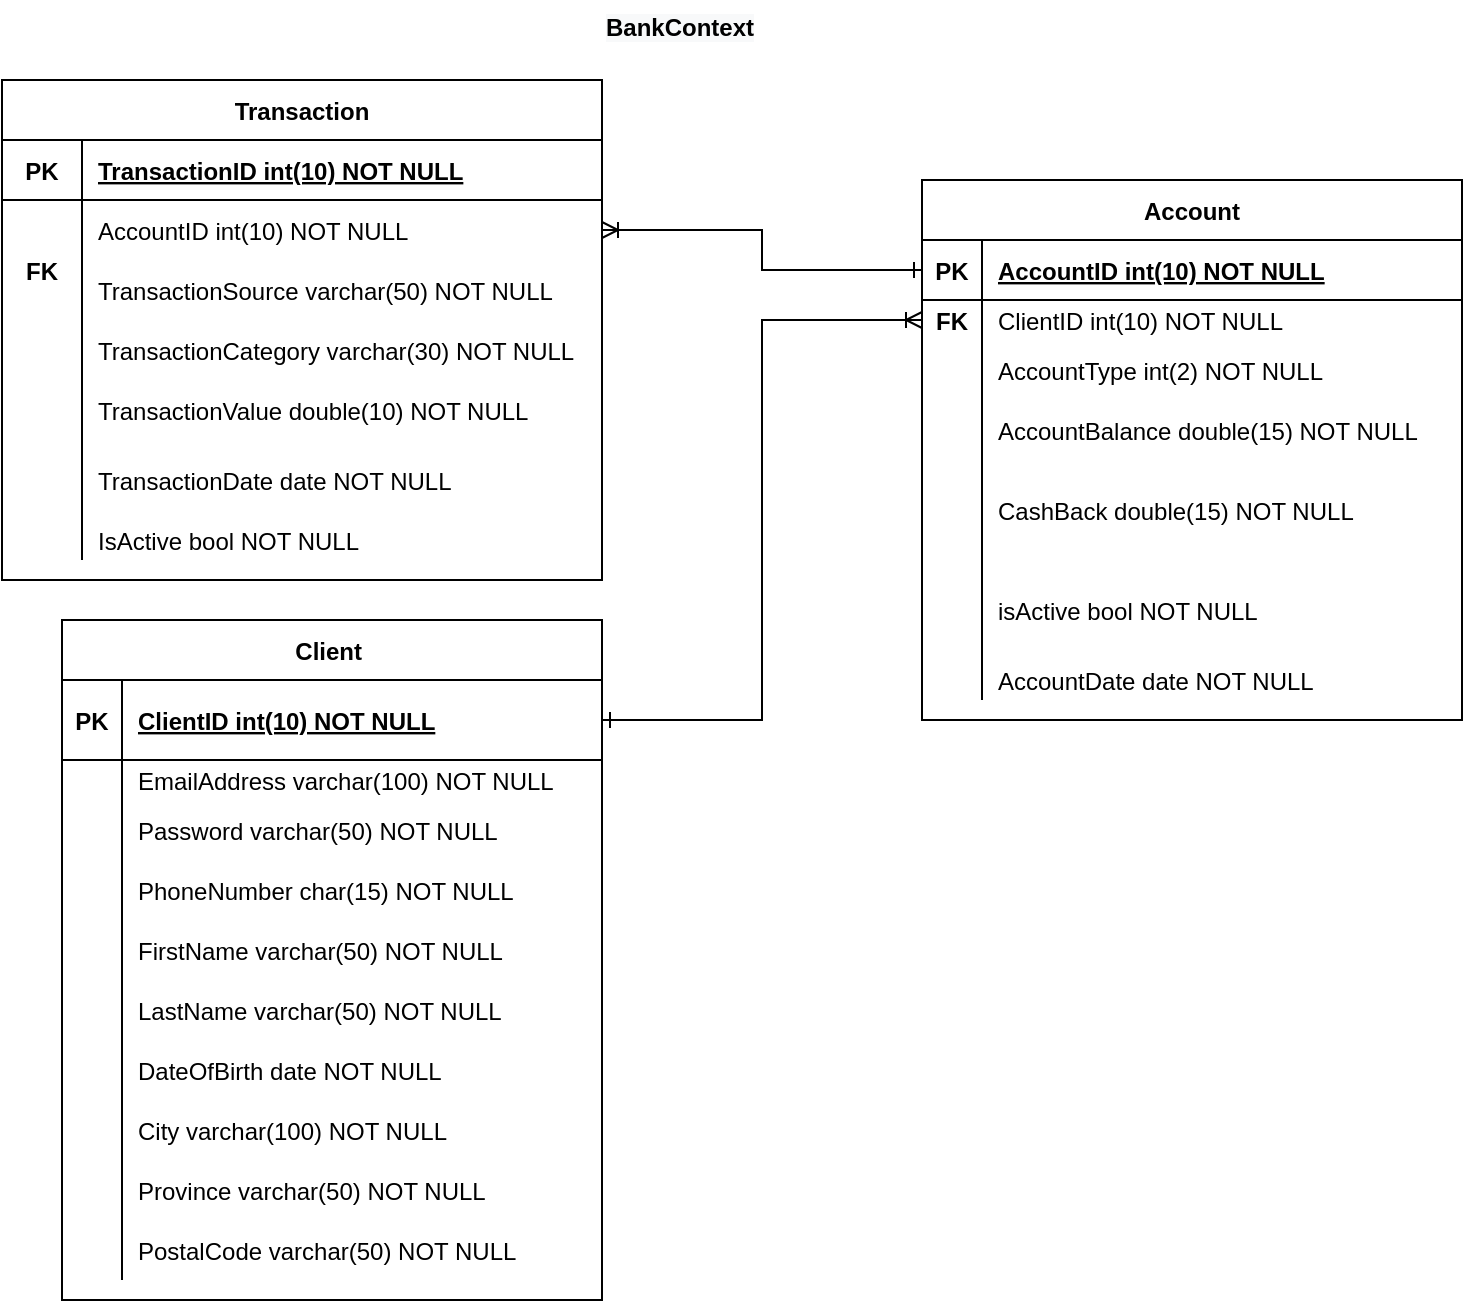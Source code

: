 <mxfile version="13.9.9" type="device"><diagram id="R2lEEEUBdFMjLlhIrx00" name="Page-1"><mxGraphModel dx="1707" dy="987" grid="1" gridSize="10" guides="1" tooltips="1" connect="1" arrows="1" fold="1" page="1" pageScale="1" pageWidth="850" pageHeight="1100" math="0" shadow="0" extFonts="Permanent Marker^https://fonts.googleapis.com/css?family=Permanent+Marker"><root><mxCell id="0"/><mxCell id="1" parent="0"/><mxCell id="C-vyLk0tnHw3VtMMgP7b-2" value="Transaction" style="shape=table;startSize=30;container=1;collapsible=1;childLayout=tableLayout;fixedRows=1;rowLines=0;fontStyle=1;align=center;resizeLast=1;" parent="1" vertex="1"><mxGeometry x="90" y="330" width="300" height="250" as="geometry"/></mxCell><mxCell id="C-vyLk0tnHw3VtMMgP7b-3" value="" style="shape=partialRectangle;collapsible=0;dropTarget=0;pointerEvents=0;fillColor=none;points=[[0,0.5],[1,0.5]];portConstraint=eastwest;top=0;left=0;right=0;bottom=1;" parent="C-vyLk0tnHw3VtMMgP7b-2" vertex="1"><mxGeometry y="30" width="300" height="30" as="geometry"/></mxCell><mxCell id="C-vyLk0tnHw3VtMMgP7b-4" value="PK" style="shape=partialRectangle;overflow=hidden;connectable=0;fillColor=none;top=0;left=0;bottom=0;right=0;fontStyle=1;" parent="C-vyLk0tnHw3VtMMgP7b-3" vertex="1"><mxGeometry width="40" height="30" as="geometry"/></mxCell><mxCell id="C-vyLk0tnHw3VtMMgP7b-5" value="TransactionID int(10) NOT NULL " style="shape=partialRectangle;overflow=hidden;connectable=0;fillColor=none;top=0;left=0;bottom=0;right=0;align=left;spacingLeft=6;fontStyle=5;" parent="C-vyLk0tnHw3VtMMgP7b-3" vertex="1"><mxGeometry x="40" width="260" height="30" as="geometry"/></mxCell><mxCell id="C-vyLk0tnHw3VtMMgP7b-9" value="" style="shape=partialRectangle;collapsible=0;dropTarget=0;pointerEvents=0;fillColor=none;points=[[0,0.5],[1,0.5]];portConstraint=eastwest;top=0;left=0;right=0;bottom=0;" parent="C-vyLk0tnHw3VtMMgP7b-2" vertex="1"><mxGeometry y="60" width="300" height="30" as="geometry"/></mxCell><mxCell id="C-vyLk0tnHw3VtMMgP7b-10" value="" style="shape=partialRectangle;overflow=hidden;connectable=0;fillColor=none;top=0;left=0;bottom=0;right=0;" parent="C-vyLk0tnHw3VtMMgP7b-9" vertex="1"><mxGeometry width="40" height="30" as="geometry"/></mxCell><mxCell id="C-vyLk0tnHw3VtMMgP7b-11" value="AccountID int(10) NOT NULL" style="shape=partialRectangle;overflow=hidden;connectable=0;fillColor=none;top=0;left=0;bottom=0;right=0;align=left;spacingLeft=6;" parent="C-vyLk0tnHw3VtMMgP7b-9" vertex="1"><mxGeometry x="40" width="260" height="30" as="geometry"/></mxCell><mxCell id="YrNoyx_0j4bPCNiUVQTW-1" value="" style="shape=partialRectangle;collapsible=0;dropTarget=0;pointerEvents=0;fillColor=none;points=[[0,0.5],[1,0.5]];portConstraint=eastwest;top=0;left=0;right=0;bottom=0;" parent="C-vyLk0tnHw3VtMMgP7b-2" vertex="1"><mxGeometry y="90" width="300" height="30" as="geometry"/></mxCell><mxCell id="YrNoyx_0j4bPCNiUVQTW-2" value="" style="shape=partialRectangle;overflow=hidden;connectable=0;fillColor=none;top=0;left=0;bottom=0;right=0;" parent="YrNoyx_0j4bPCNiUVQTW-1" vertex="1"><mxGeometry width="40" height="30" as="geometry"/></mxCell><mxCell id="YrNoyx_0j4bPCNiUVQTW-3" value="TransactionSource varchar(50) NOT NULL" style="shape=partialRectangle;overflow=hidden;connectable=0;fillColor=none;top=0;left=0;bottom=0;right=0;align=left;spacingLeft=6;" parent="YrNoyx_0j4bPCNiUVQTW-1" vertex="1"><mxGeometry x="40" width="260" height="30" as="geometry"/></mxCell><mxCell id="YrNoyx_0j4bPCNiUVQTW-4" value="" style="shape=partialRectangle;collapsible=0;dropTarget=0;pointerEvents=0;fillColor=none;points=[[0,0.5],[1,0.5]];portConstraint=eastwest;top=0;left=0;right=0;bottom=0;" parent="C-vyLk0tnHw3VtMMgP7b-2" vertex="1"><mxGeometry y="120" width="300" height="30" as="geometry"/></mxCell><mxCell id="YrNoyx_0j4bPCNiUVQTW-5" value="" style="shape=partialRectangle;overflow=hidden;connectable=0;fillColor=none;top=0;left=0;bottom=0;right=0;" parent="YrNoyx_0j4bPCNiUVQTW-4" vertex="1"><mxGeometry width="40" height="30" as="geometry"/></mxCell><mxCell id="YrNoyx_0j4bPCNiUVQTW-6" value="TransactionCategory varchar(30) NOT NULL" style="shape=partialRectangle;overflow=hidden;connectable=0;fillColor=none;top=0;left=0;bottom=0;right=0;align=left;spacingLeft=6;" parent="YrNoyx_0j4bPCNiUVQTW-4" vertex="1"><mxGeometry x="40" width="260" height="30" as="geometry"/></mxCell><mxCell id="f1CzLQFtzpNZH9mLoO9q-1" value="" style="shape=partialRectangle;collapsible=0;dropTarget=0;pointerEvents=0;fillColor=none;points=[[0,0.5],[1,0.5]];portConstraint=eastwest;top=0;left=0;right=0;bottom=0;" parent="C-vyLk0tnHw3VtMMgP7b-2" vertex="1"><mxGeometry y="150" width="300" height="30" as="geometry"/></mxCell><mxCell id="f1CzLQFtzpNZH9mLoO9q-2" value="" style="shape=partialRectangle;overflow=hidden;connectable=0;fillColor=none;top=0;left=0;bottom=0;right=0;" parent="f1CzLQFtzpNZH9mLoO9q-1" vertex="1"><mxGeometry width="40" height="30" as="geometry"/></mxCell><mxCell id="f1CzLQFtzpNZH9mLoO9q-3" value="TransactionValue double(10) NOT NULL" style="shape=partialRectangle;overflow=hidden;connectable=0;fillColor=none;top=0;left=0;bottom=0;right=0;align=left;spacingLeft=6;" parent="f1CzLQFtzpNZH9mLoO9q-1" vertex="1"><mxGeometry x="40" width="260" height="30" as="geometry"/></mxCell><mxCell id="0npAXtoozI20fQjHSsc6-30" value="" style="shape=partialRectangle;collapsible=0;dropTarget=0;pointerEvents=0;fillColor=none;points=[[0,0.5],[1,0.5]];portConstraint=eastwest;top=0;left=0;right=0;bottom=0;" parent="C-vyLk0tnHw3VtMMgP7b-2" vertex="1"><mxGeometry y="180" width="300" height="40" as="geometry"/></mxCell><mxCell id="0npAXtoozI20fQjHSsc6-31" value="" style="shape=partialRectangle;overflow=hidden;connectable=0;fillColor=none;top=0;left=0;bottom=0;right=0;" parent="0npAXtoozI20fQjHSsc6-30" vertex="1"><mxGeometry width="40" height="40" as="geometry"/></mxCell><mxCell id="0npAXtoozI20fQjHSsc6-32" value="TransactionDate date NOT NULL" style="shape=partialRectangle;overflow=hidden;connectable=0;fillColor=none;top=0;left=0;bottom=0;right=0;align=left;spacingLeft=6;" parent="0npAXtoozI20fQjHSsc6-30" vertex="1"><mxGeometry x="40" width="260" height="40" as="geometry"/></mxCell><mxCell id="5NFy1DNejazOrGUe1iZQ-1" value="" style="shape=partialRectangle;collapsible=0;dropTarget=0;pointerEvents=0;fillColor=none;points=[[0,0.5],[1,0.5]];portConstraint=eastwest;top=0;left=0;right=0;bottom=0;" vertex="1" parent="C-vyLk0tnHw3VtMMgP7b-2"><mxGeometry y="220" width="300" height="20" as="geometry"/></mxCell><mxCell id="5NFy1DNejazOrGUe1iZQ-2" value="" style="shape=partialRectangle;overflow=hidden;connectable=0;fillColor=none;top=0;left=0;bottom=0;right=0;" vertex="1" parent="5NFy1DNejazOrGUe1iZQ-1"><mxGeometry width="40" height="20" as="geometry"/></mxCell><mxCell id="5NFy1DNejazOrGUe1iZQ-3" value="IsActive bool NOT NULL" style="shape=partialRectangle;overflow=hidden;connectable=0;fillColor=none;top=0;left=0;bottom=0;right=0;align=left;spacingLeft=6;" vertex="1" parent="5NFy1DNejazOrGUe1iZQ-1"><mxGeometry x="40" width="260" height="20" as="geometry"/></mxCell><mxCell id="E05-xjs0jxcmi8sBBkdt-1" value="Account" style="shape=table;startSize=30;container=1;collapsible=1;childLayout=tableLayout;fixedRows=1;rowLines=0;fontStyle=1;align=center;resizeLast=1;" parent="1" vertex="1"><mxGeometry x="550" y="380" width="270" height="270" as="geometry"/></mxCell><mxCell id="E05-xjs0jxcmi8sBBkdt-2" value="" style="shape=partialRectangle;collapsible=0;dropTarget=0;pointerEvents=0;fillColor=none;points=[[0,0.5],[1,0.5]];portConstraint=eastwest;top=0;left=0;right=0;bottom=1;" parent="E05-xjs0jxcmi8sBBkdt-1" vertex="1"><mxGeometry y="30" width="270" height="30" as="geometry"/></mxCell><mxCell id="E05-xjs0jxcmi8sBBkdt-3" value="PK" style="shape=partialRectangle;overflow=hidden;connectable=0;fillColor=none;top=0;left=0;bottom=0;right=0;fontStyle=1;" parent="E05-xjs0jxcmi8sBBkdt-2" vertex="1"><mxGeometry width="30" height="30" as="geometry"/></mxCell><mxCell id="E05-xjs0jxcmi8sBBkdt-4" value="AccountID int(10) NOT NULL " style="shape=partialRectangle;overflow=hidden;connectable=0;fillColor=none;top=0;left=0;bottom=0;right=0;align=left;spacingLeft=6;fontStyle=5;" parent="E05-xjs0jxcmi8sBBkdt-2" vertex="1"><mxGeometry x="30" width="240" height="30" as="geometry"/></mxCell><mxCell id="E05-xjs0jxcmi8sBBkdt-5" value="" style="shape=partialRectangle;collapsible=0;dropTarget=0;pointerEvents=0;fillColor=none;points=[[0,0.5],[1,0.5]];portConstraint=eastwest;top=0;left=0;right=0;bottom=0;" parent="E05-xjs0jxcmi8sBBkdt-1" vertex="1"><mxGeometry y="60" width="270" height="20" as="geometry"/></mxCell><mxCell id="E05-xjs0jxcmi8sBBkdt-6" value="" style="shape=partialRectangle;overflow=hidden;connectable=0;fillColor=none;top=0;left=0;bottom=0;right=0;" parent="E05-xjs0jxcmi8sBBkdt-5" vertex="1"><mxGeometry width="30" height="20" as="geometry"/></mxCell><mxCell id="E05-xjs0jxcmi8sBBkdt-7" value="ClientID int(10) NOT NULL" style="shape=partialRectangle;overflow=hidden;connectable=0;fillColor=none;top=0;left=0;bottom=0;right=0;align=left;spacingLeft=6;" parent="E05-xjs0jxcmi8sBBkdt-5" vertex="1"><mxGeometry x="30" width="240" height="20" as="geometry"/></mxCell><mxCell id="E05-xjs0jxcmi8sBBkdt-17" value="" style="shape=partialRectangle;collapsible=0;dropTarget=0;pointerEvents=0;fillColor=none;points=[[0,0.5],[1,0.5]];portConstraint=eastwest;top=0;left=0;right=0;bottom=0;" parent="E05-xjs0jxcmi8sBBkdt-1" vertex="1"><mxGeometry y="80" width="270" height="30" as="geometry"/></mxCell><mxCell id="E05-xjs0jxcmi8sBBkdt-18" value="" style="shape=partialRectangle;overflow=hidden;connectable=0;fillColor=none;top=0;left=0;bottom=0;right=0;" parent="E05-xjs0jxcmi8sBBkdt-17" vertex="1"><mxGeometry width="30" height="30" as="geometry"/></mxCell><mxCell id="E05-xjs0jxcmi8sBBkdt-19" value="AccountType int(2) NOT NULL" style="shape=partialRectangle;overflow=hidden;connectable=0;fillColor=none;top=0;left=0;bottom=0;right=0;align=left;spacingLeft=6;" parent="E05-xjs0jxcmi8sBBkdt-17" vertex="1"><mxGeometry x="30" width="240" height="30" as="geometry"/></mxCell><mxCell id="E05-xjs0jxcmi8sBBkdt-20" value="" style="shape=partialRectangle;collapsible=0;dropTarget=0;pointerEvents=0;fillColor=none;points=[[0,0.5],[1,0.5]];portConstraint=eastwest;top=0;left=0;right=0;bottom=0;" parent="E05-xjs0jxcmi8sBBkdt-1" vertex="1"><mxGeometry y="110" width="270" height="30" as="geometry"/></mxCell><mxCell id="E05-xjs0jxcmi8sBBkdt-21" value="" style="shape=partialRectangle;overflow=hidden;connectable=0;fillColor=none;top=0;left=0;bottom=0;right=0;" parent="E05-xjs0jxcmi8sBBkdt-20" vertex="1"><mxGeometry width="30" height="30" as="geometry"/></mxCell><mxCell id="E05-xjs0jxcmi8sBBkdt-22" value="AccountBalance double(15) NOT NULL" style="shape=partialRectangle;overflow=hidden;connectable=0;fillColor=none;top=0;left=0;bottom=0;right=0;align=left;spacingLeft=6;" parent="E05-xjs0jxcmi8sBBkdt-20" vertex="1"><mxGeometry x="30" width="240" height="30" as="geometry"/></mxCell><mxCell id="E05-xjs0jxcmi8sBBkdt-23" value="" style="shape=partialRectangle;collapsible=0;dropTarget=0;pointerEvents=0;fillColor=none;points=[[0,0.5],[1,0.5]];portConstraint=eastwest;top=0;left=0;right=0;bottom=0;" parent="E05-xjs0jxcmi8sBBkdt-1" vertex="1"><mxGeometry y="140" width="270" height="50" as="geometry"/></mxCell><mxCell id="E05-xjs0jxcmi8sBBkdt-24" value="" style="shape=partialRectangle;overflow=hidden;connectable=0;fillColor=none;top=0;left=0;bottom=0;right=0;" parent="E05-xjs0jxcmi8sBBkdt-23" vertex="1"><mxGeometry width="30" height="50" as="geometry"/></mxCell><mxCell id="E05-xjs0jxcmi8sBBkdt-25" value="CashBack double(15) NOT NULL" style="shape=partialRectangle;overflow=hidden;connectable=0;fillColor=none;top=0;left=0;bottom=0;right=0;align=left;spacingLeft=6;" parent="E05-xjs0jxcmi8sBBkdt-23" vertex="1"><mxGeometry x="30" width="240" height="50" as="geometry"/></mxCell><mxCell id="0npAXtoozI20fQjHSsc6-33" value="" style="shape=partialRectangle;collapsible=0;dropTarget=0;pointerEvents=0;fillColor=none;points=[[0,0.5],[1,0.5]];portConstraint=eastwest;top=0;left=0;right=0;bottom=0;" parent="E05-xjs0jxcmi8sBBkdt-1" vertex="1"><mxGeometry y="190" width="270" height="50" as="geometry"/></mxCell><mxCell id="0npAXtoozI20fQjHSsc6-34" value="" style="shape=partialRectangle;overflow=hidden;connectable=0;fillColor=none;top=0;left=0;bottom=0;right=0;" parent="0npAXtoozI20fQjHSsc6-33" vertex="1"><mxGeometry width="30" height="50" as="geometry"/></mxCell><mxCell id="0npAXtoozI20fQjHSsc6-35" value="isActive bool NOT NULL" style="shape=partialRectangle;overflow=hidden;connectable=0;fillColor=none;top=0;left=0;bottom=0;right=0;align=left;spacingLeft=6;" parent="0npAXtoozI20fQjHSsc6-33" vertex="1"><mxGeometry x="30" width="240" height="50" as="geometry"/></mxCell><mxCell id="-81avTc9nmeSLnqm0dgR-1" value="" style="shape=partialRectangle;collapsible=0;dropTarget=0;pointerEvents=0;fillColor=none;points=[[0,0.5],[1,0.5]];portConstraint=eastwest;top=0;left=0;right=0;bottom=0;" parent="E05-xjs0jxcmi8sBBkdt-1" vertex="1"><mxGeometry y="240" width="270" height="20" as="geometry"/></mxCell><mxCell id="-81avTc9nmeSLnqm0dgR-2" value="" style="shape=partialRectangle;overflow=hidden;connectable=0;fillColor=none;top=0;left=0;bottom=0;right=0;" parent="-81avTc9nmeSLnqm0dgR-1" vertex="1"><mxGeometry width="30" height="20" as="geometry"/></mxCell><mxCell id="-81avTc9nmeSLnqm0dgR-3" value="AccountDate date NOT NULL" style="shape=partialRectangle;overflow=hidden;connectable=0;fillColor=none;top=0;left=0;bottom=0;right=0;align=left;spacingLeft=6;" parent="-81avTc9nmeSLnqm0dgR-1" vertex="1"><mxGeometry x="30" width="240" height="20" as="geometry"/></mxCell><mxCell id="E05-xjs0jxcmi8sBBkdt-32" value="FK" style="shape=partialRectangle;overflow=hidden;connectable=0;fillColor=none;top=0;left=0;bottom=0;right=0;fontStyle=1;" parent="1" vertex="1"><mxGeometry x="90" y="410" width="40" height="30" as="geometry"/></mxCell><mxCell id="E05-xjs0jxcmi8sBBkdt-33" style="edgeStyle=orthogonalEdgeStyle;rounded=0;orthogonalLoop=1;jettySize=auto;html=1;exitX=0;exitY=0.5;exitDx=0;exitDy=0;entryX=1;entryY=0.5;entryDx=0;entryDy=0;endArrow=ERoneToMany;endFill=0;startArrow=ERone;startFill=0;" parent="1" source="E05-xjs0jxcmi8sBBkdt-2" target="C-vyLk0tnHw3VtMMgP7b-9" edge="1"><mxGeometry relative="1" as="geometry"/></mxCell><mxCell id="0npAXtoozI20fQjHSsc6-29" style="edgeStyle=orthogonalEdgeStyle;rounded=0;orthogonalLoop=1;jettySize=auto;html=1;exitX=1;exitY=0.5;exitDx=0;exitDy=0;entryX=0;entryY=0.5;entryDx=0;entryDy=0;endArrow=ERoneToMany;endFill=0;startArrow=ERone;startFill=0;" parent="1" source="0npAXtoozI20fQjHSsc6-2" target="E05-xjs0jxcmi8sBBkdt-5" edge="1"><mxGeometry relative="1" as="geometry"><mxPoint x="600" y="654.97" as="sourcePoint"/><mxPoint x="450" y="669.97" as="targetPoint"/></mxGeometry></mxCell><mxCell id="0npAXtoozI20fQjHSsc6-1" value="Client " style="shape=table;startSize=30;container=1;collapsible=1;childLayout=tableLayout;fixedRows=1;rowLines=0;fontStyle=1;align=center;resizeLast=1;" parent="1" vertex="1"><mxGeometry x="120" y="600" width="270" height="340.0" as="geometry"/></mxCell><mxCell id="0npAXtoozI20fQjHSsc6-2" value="" style="shape=partialRectangle;collapsible=0;dropTarget=0;pointerEvents=0;fillColor=none;points=[[0,0.5],[1,0.5]];portConstraint=eastwest;top=0;left=0;right=0;bottom=1;" parent="0npAXtoozI20fQjHSsc6-1" vertex="1"><mxGeometry y="30" width="270" height="40" as="geometry"/></mxCell><mxCell id="0npAXtoozI20fQjHSsc6-3" value="PK" style="shape=partialRectangle;overflow=hidden;connectable=0;fillColor=none;top=0;left=0;bottom=0;right=0;fontStyle=1;" parent="0npAXtoozI20fQjHSsc6-2" vertex="1"><mxGeometry width="30" height="40" as="geometry"/></mxCell><mxCell id="0npAXtoozI20fQjHSsc6-4" value="ClientID int(10) NOT NULL " style="shape=partialRectangle;overflow=hidden;connectable=0;fillColor=none;top=0;left=0;bottom=0;right=0;align=left;spacingLeft=6;fontStyle=5;" parent="0npAXtoozI20fQjHSsc6-2" vertex="1"><mxGeometry x="30" width="240" height="40" as="geometry"/></mxCell><mxCell id="0npAXtoozI20fQjHSsc6-5" value="" style="shape=partialRectangle;collapsible=0;dropTarget=0;pointerEvents=0;fillColor=none;points=[[0,0.5],[1,0.5]];portConstraint=eastwest;top=0;left=0;right=0;bottom=0;" parent="0npAXtoozI20fQjHSsc6-1" vertex="1"><mxGeometry y="70" width="270" height="20" as="geometry"/></mxCell><mxCell id="0npAXtoozI20fQjHSsc6-6" value="" style="shape=partialRectangle;overflow=hidden;connectable=0;fillColor=none;top=0;left=0;bottom=0;right=0;" parent="0npAXtoozI20fQjHSsc6-5" vertex="1"><mxGeometry width="30" height="20" as="geometry"/></mxCell><mxCell id="0npAXtoozI20fQjHSsc6-7" value="EmailAddress varchar(100) NOT NULL" style="shape=partialRectangle;overflow=hidden;connectable=0;fillColor=none;top=0;left=0;bottom=0;right=0;align=left;spacingLeft=6;" parent="0npAXtoozI20fQjHSsc6-5" vertex="1"><mxGeometry x="30" width="240" height="20" as="geometry"/></mxCell><mxCell id="0npAXtoozI20fQjHSsc6-8" value="" style="shape=partialRectangle;collapsible=0;dropTarget=0;pointerEvents=0;fillColor=none;points=[[0,0.5],[1,0.5]];portConstraint=eastwest;top=0;left=0;right=0;bottom=0;" parent="0npAXtoozI20fQjHSsc6-1" vertex="1"><mxGeometry y="90" width="270" height="30" as="geometry"/></mxCell><mxCell id="0npAXtoozI20fQjHSsc6-9" value="" style="shape=partialRectangle;overflow=hidden;connectable=0;fillColor=none;top=0;left=0;bottom=0;right=0;" parent="0npAXtoozI20fQjHSsc6-8" vertex="1"><mxGeometry width="30" height="30" as="geometry"/></mxCell><mxCell id="0npAXtoozI20fQjHSsc6-10" value="Password varchar(50) NOT NULL" style="shape=partialRectangle;overflow=hidden;connectable=0;fillColor=none;top=0;left=0;bottom=0;right=0;align=left;spacingLeft=6;" parent="0npAXtoozI20fQjHSsc6-8" vertex="1"><mxGeometry x="30" width="240" height="30" as="geometry"/></mxCell><mxCell id="0npAXtoozI20fQjHSsc6-11" value="" style="shape=partialRectangle;collapsible=0;dropTarget=0;pointerEvents=0;fillColor=none;points=[[0,0.5],[1,0.5]];portConstraint=eastwest;top=0;left=0;right=0;bottom=0;" parent="0npAXtoozI20fQjHSsc6-1" vertex="1"><mxGeometry y="120" width="270" height="30" as="geometry"/></mxCell><mxCell id="0npAXtoozI20fQjHSsc6-12" value="" style="shape=partialRectangle;overflow=hidden;connectable=0;fillColor=none;top=0;left=0;bottom=0;right=0;" parent="0npAXtoozI20fQjHSsc6-11" vertex="1"><mxGeometry width="30" height="30" as="geometry"/></mxCell><mxCell id="0npAXtoozI20fQjHSsc6-13" value="PhoneNumber char(15) NOT NULL" style="shape=partialRectangle;overflow=hidden;connectable=0;fillColor=none;top=0;left=0;bottom=0;right=0;align=left;spacingLeft=6;" parent="0npAXtoozI20fQjHSsc6-11" vertex="1"><mxGeometry x="30" width="240" height="30" as="geometry"/></mxCell><mxCell id="0npAXtoozI20fQjHSsc6-14" value="" style="shape=partialRectangle;collapsible=0;dropTarget=0;pointerEvents=0;fillColor=none;points=[[0,0.5],[1,0.5]];portConstraint=eastwest;top=0;left=0;right=0;bottom=0;" parent="0npAXtoozI20fQjHSsc6-1" vertex="1"><mxGeometry y="150" width="270" height="30" as="geometry"/></mxCell><mxCell id="0npAXtoozI20fQjHSsc6-15" value="" style="shape=partialRectangle;overflow=hidden;connectable=0;fillColor=none;top=0;left=0;bottom=0;right=0;" parent="0npAXtoozI20fQjHSsc6-14" vertex="1"><mxGeometry width="30" height="30" as="geometry"/></mxCell><mxCell id="0npAXtoozI20fQjHSsc6-16" value="FirstName varchar(50) NOT NULL" style="shape=partialRectangle;overflow=hidden;connectable=0;fillColor=none;top=0;left=0;bottom=0;right=0;align=left;spacingLeft=6;" parent="0npAXtoozI20fQjHSsc6-14" vertex="1"><mxGeometry x="30" width="240" height="30" as="geometry"/></mxCell><mxCell id="0npAXtoozI20fQjHSsc6-17" value="" style="shape=partialRectangle;collapsible=0;dropTarget=0;pointerEvents=0;fillColor=none;points=[[0,0.5],[1,0.5]];portConstraint=eastwest;top=0;left=0;right=0;bottom=0;" parent="0npAXtoozI20fQjHSsc6-1" vertex="1"><mxGeometry y="180" width="270" height="30" as="geometry"/></mxCell><mxCell id="0npAXtoozI20fQjHSsc6-18" value="" style="shape=partialRectangle;overflow=hidden;connectable=0;fillColor=none;top=0;left=0;bottom=0;right=0;" parent="0npAXtoozI20fQjHSsc6-17" vertex="1"><mxGeometry width="30" height="30" as="geometry"/></mxCell><mxCell id="0npAXtoozI20fQjHSsc6-19" value="LastName varchar(50) NOT NULL" style="shape=partialRectangle;overflow=hidden;connectable=0;fillColor=none;top=0;left=0;bottom=0;right=0;align=left;spacingLeft=6;" parent="0npAXtoozI20fQjHSsc6-17" vertex="1"><mxGeometry x="30" width="240" height="30" as="geometry"/></mxCell><mxCell id="ZzV_-sXf2Kk9rIMVZdbO-1" value="" style="shape=partialRectangle;collapsible=0;dropTarget=0;pointerEvents=0;fillColor=none;points=[[0,0.5],[1,0.5]];portConstraint=eastwest;top=0;left=0;right=0;bottom=0;" parent="0npAXtoozI20fQjHSsc6-1" vertex="1"><mxGeometry y="210" width="270" height="30" as="geometry"/></mxCell><mxCell id="ZzV_-sXf2Kk9rIMVZdbO-2" value="" style="shape=partialRectangle;overflow=hidden;connectable=0;fillColor=none;top=0;left=0;bottom=0;right=0;" parent="ZzV_-sXf2Kk9rIMVZdbO-1" vertex="1"><mxGeometry width="30" height="30" as="geometry"/></mxCell><mxCell id="ZzV_-sXf2Kk9rIMVZdbO-3" value="DateOfBirth date NOT NULL" style="shape=partialRectangle;overflow=hidden;connectable=0;fillColor=none;top=0;left=0;bottom=0;right=0;align=left;spacingLeft=6;" parent="ZzV_-sXf2Kk9rIMVZdbO-1" vertex="1"><mxGeometry x="30" width="240" height="30" as="geometry"/></mxCell><mxCell id="ZzV_-sXf2Kk9rIMVZdbO-4" value="" style="shape=partialRectangle;collapsible=0;dropTarget=0;pointerEvents=0;fillColor=none;points=[[0,0.5],[1,0.5]];portConstraint=eastwest;top=0;left=0;right=0;bottom=0;" parent="0npAXtoozI20fQjHSsc6-1" vertex="1"><mxGeometry y="240" width="270" height="30" as="geometry"/></mxCell><mxCell id="ZzV_-sXf2Kk9rIMVZdbO-5" value="" style="shape=partialRectangle;overflow=hidden;connectable=0;fillColor=none;top=0;left=0;bottom=0;right=0;" parent="ZzV_-sXf2Kk9rIMVZdbO-4" vertex="1"><mxGeometry width="30" height="30" as="geometry"/></mxCell><mxCell id="ZzV_-sXf2Kk9rIMVZdbO-6" value="City varchar(100) NOT NULL" style="shape=partialRectangle;overflow=hidden;connectable=0;fillColor=none;top=0;left=0;bottom=0;right=0;align=left;spacingLeft=6;" parent="ZzV_-sXf2Kk9rIMVZdbO-4" vertex="1"><mxGeometry x="30" width="240" height="30" as="geometry"/></mxCell><mxCell id="ZzV_-sXf2Kk9rIMVZdbO-7" value="" style="shape=partialRectangle;collapsible=0;dropTarget=0;pointerEvents=0;fillColor=none;points=[[0,0.5],[1,0.5]];portConstraint=eastwest;top=0;left=0;right=0;bottom=0;" parent="0npAXtoozI20fQjHSsc6-1" vertex="1"><mxGeometry y="270" width="270" height="30" as="geometry"/></mxCell><mxCell id="ZzV_-sXf2Kk9rIMVZdbO-8" value="" style="shape=partialRectangle;overflow=hidden;connectable=0;fillColor=none;top=0;left=0;bottom=0;right=0;" parent="ZzV_-sXf2Kk9rIMVZdbO-7" vertex="1"><mxGeometry width="30" height="30" as="geometry"/></mxCell><mxCell id="ZzV_-sXf2Kk9rIMVZdbO-9" value="Province varchar(50) NOT NULL" style="shape=partialRectangle;overflow=hidden;connectable=0;fillColor=none;top=0;left=0;bottom=0;right=0;align=left;spacingLeft=6;" parent="ZzV_-sXf2Kk9rIMVZdbO-7" vertex="1"><mxGeometry x="30" width="240" height="30" as="geometry"/></mxCell><mxCell id="ZzV_-sXf2Kk9rIMVZdbO-10" value="" style="shape=partialRectangle;collapsible=0;dropTarget=0;pointerEvents=0;fillColor=none;points=[[0,0.5],[1,0.5]];portConstraint=eastwest;top=0;left=0;right=0;bottom=0;" parent="0npAXtoozI20fQjHSsc6-1" vertex="1"><mxGeometry y="300" width="270" height="30" as="geometry"/></mxCell><mxCell id="ZzV_-sXf2Kk9rIMVZdbO-11" value="" style="shape=partialRectangle;overflow=hidden;connectable=0;fillColor=none;top=0;left=0;bottom=0;right=0;" parent="ZzV_-sXf2Kk9rIMVZdbO-10" vertex="1"><mxGeometry width="30" height="30" as="geometry"/></mxCell><mxCell id="ZzV_-sXf2Kk9rIMVZdbO-12" value="PostalCode varchar(50) NOT NULL" style="shape=partialRectangle;overflow=hidden;connectable=0;fillColor=none;top=0;left=0;bottom=0;right=0;align=left;spacingLeft=6;" parent="ZzV_-sXf2Kk9rIMVZdbO-10" vertex="1"><mxGeometry x="30" width="240" height="30" as="geometry"/></mxCell><mxCell id="0npAXtoozI20fQjHSsc6-60" value="FK" style="shape=partialRectangle;overflow=hidden;connectable=0;fillColor=none;top=0;left=0;bottom=0;right=0;fontStyle=1;" parent="1" vertex="1"><mxGeometry x="550" y="440" width="30" height="20" as="geometry"/></mxCell><mxCell id="d7Se1XeVC8uAYm41DhEN-1" value="&lt;span style=&quot;color: rgb(0 , 0 , 0) ; font-family: &amp;#34;helvetica&amp;#34; ; font-size: 12px ; font-style: normal ; font-weight: 700 ; letter-spacing: normal ; text-align: center ; text-indent: 0px ; text-transform: none ; word-spacing: 0px ; background-color: rgb(248 , 249 , 250) ; display: inline ; float: none&quot;&gt;BankContext&lt;/span&gt;" style="text;whiteSpace=wrap;html=1;" parent="1" vertex="1"><mxGeometry x="390" y="290" width="90" height="30" as="geometry"/></mxCell></root></mxGraphModel></diagram></mxfile>